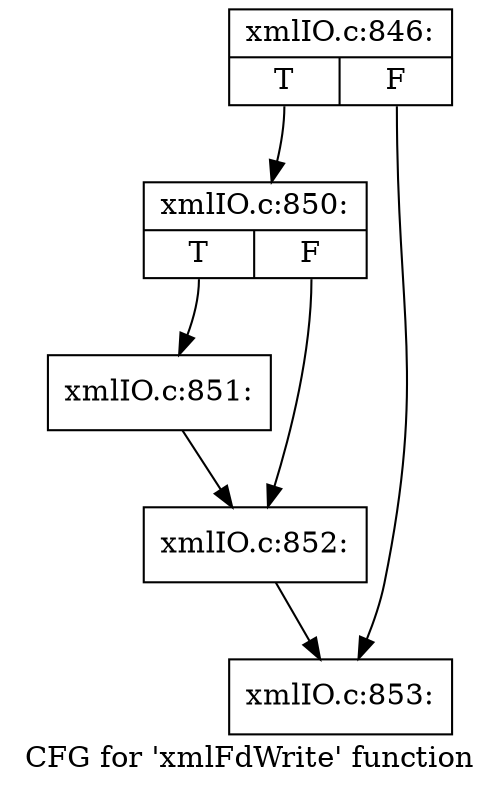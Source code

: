 digraph "CFG for 'xmlFdWrite' function" {
	label="CFG for 'xmlFdWrite' function";

	Node0x51d8c30 [shape=record,label="{xmlIO.c:846:|{<s0>T|<s1>F}}"];
	Node0x51d8c30:s0 -> Node0x51db010;
	Node0x51d8c30:s1 -> Node0x51db060;
	Node0x51db010 [shape=record,label="{xmlIO.c:850:|{<s0>T|<s1>F}}"];
	Node0x51db010:s0 -> Node0x51dbcc0;
	Node0x51db010:s1 -> Node0x51dbff0;
	Node0x51dbcc0 [shape=record,label="{xmlIO.c:851:}"];
	Node0x51dbcc0 -> Node0x51dbff0;
	Node0x51dbff0 [shape=record,label="{xmlIO.c:852:}"];
	Node0x51dbff0 -> Node0x51db060;
	Node0x51db060 [shape=record,label="{xmlIO.c:853:}"];
}
